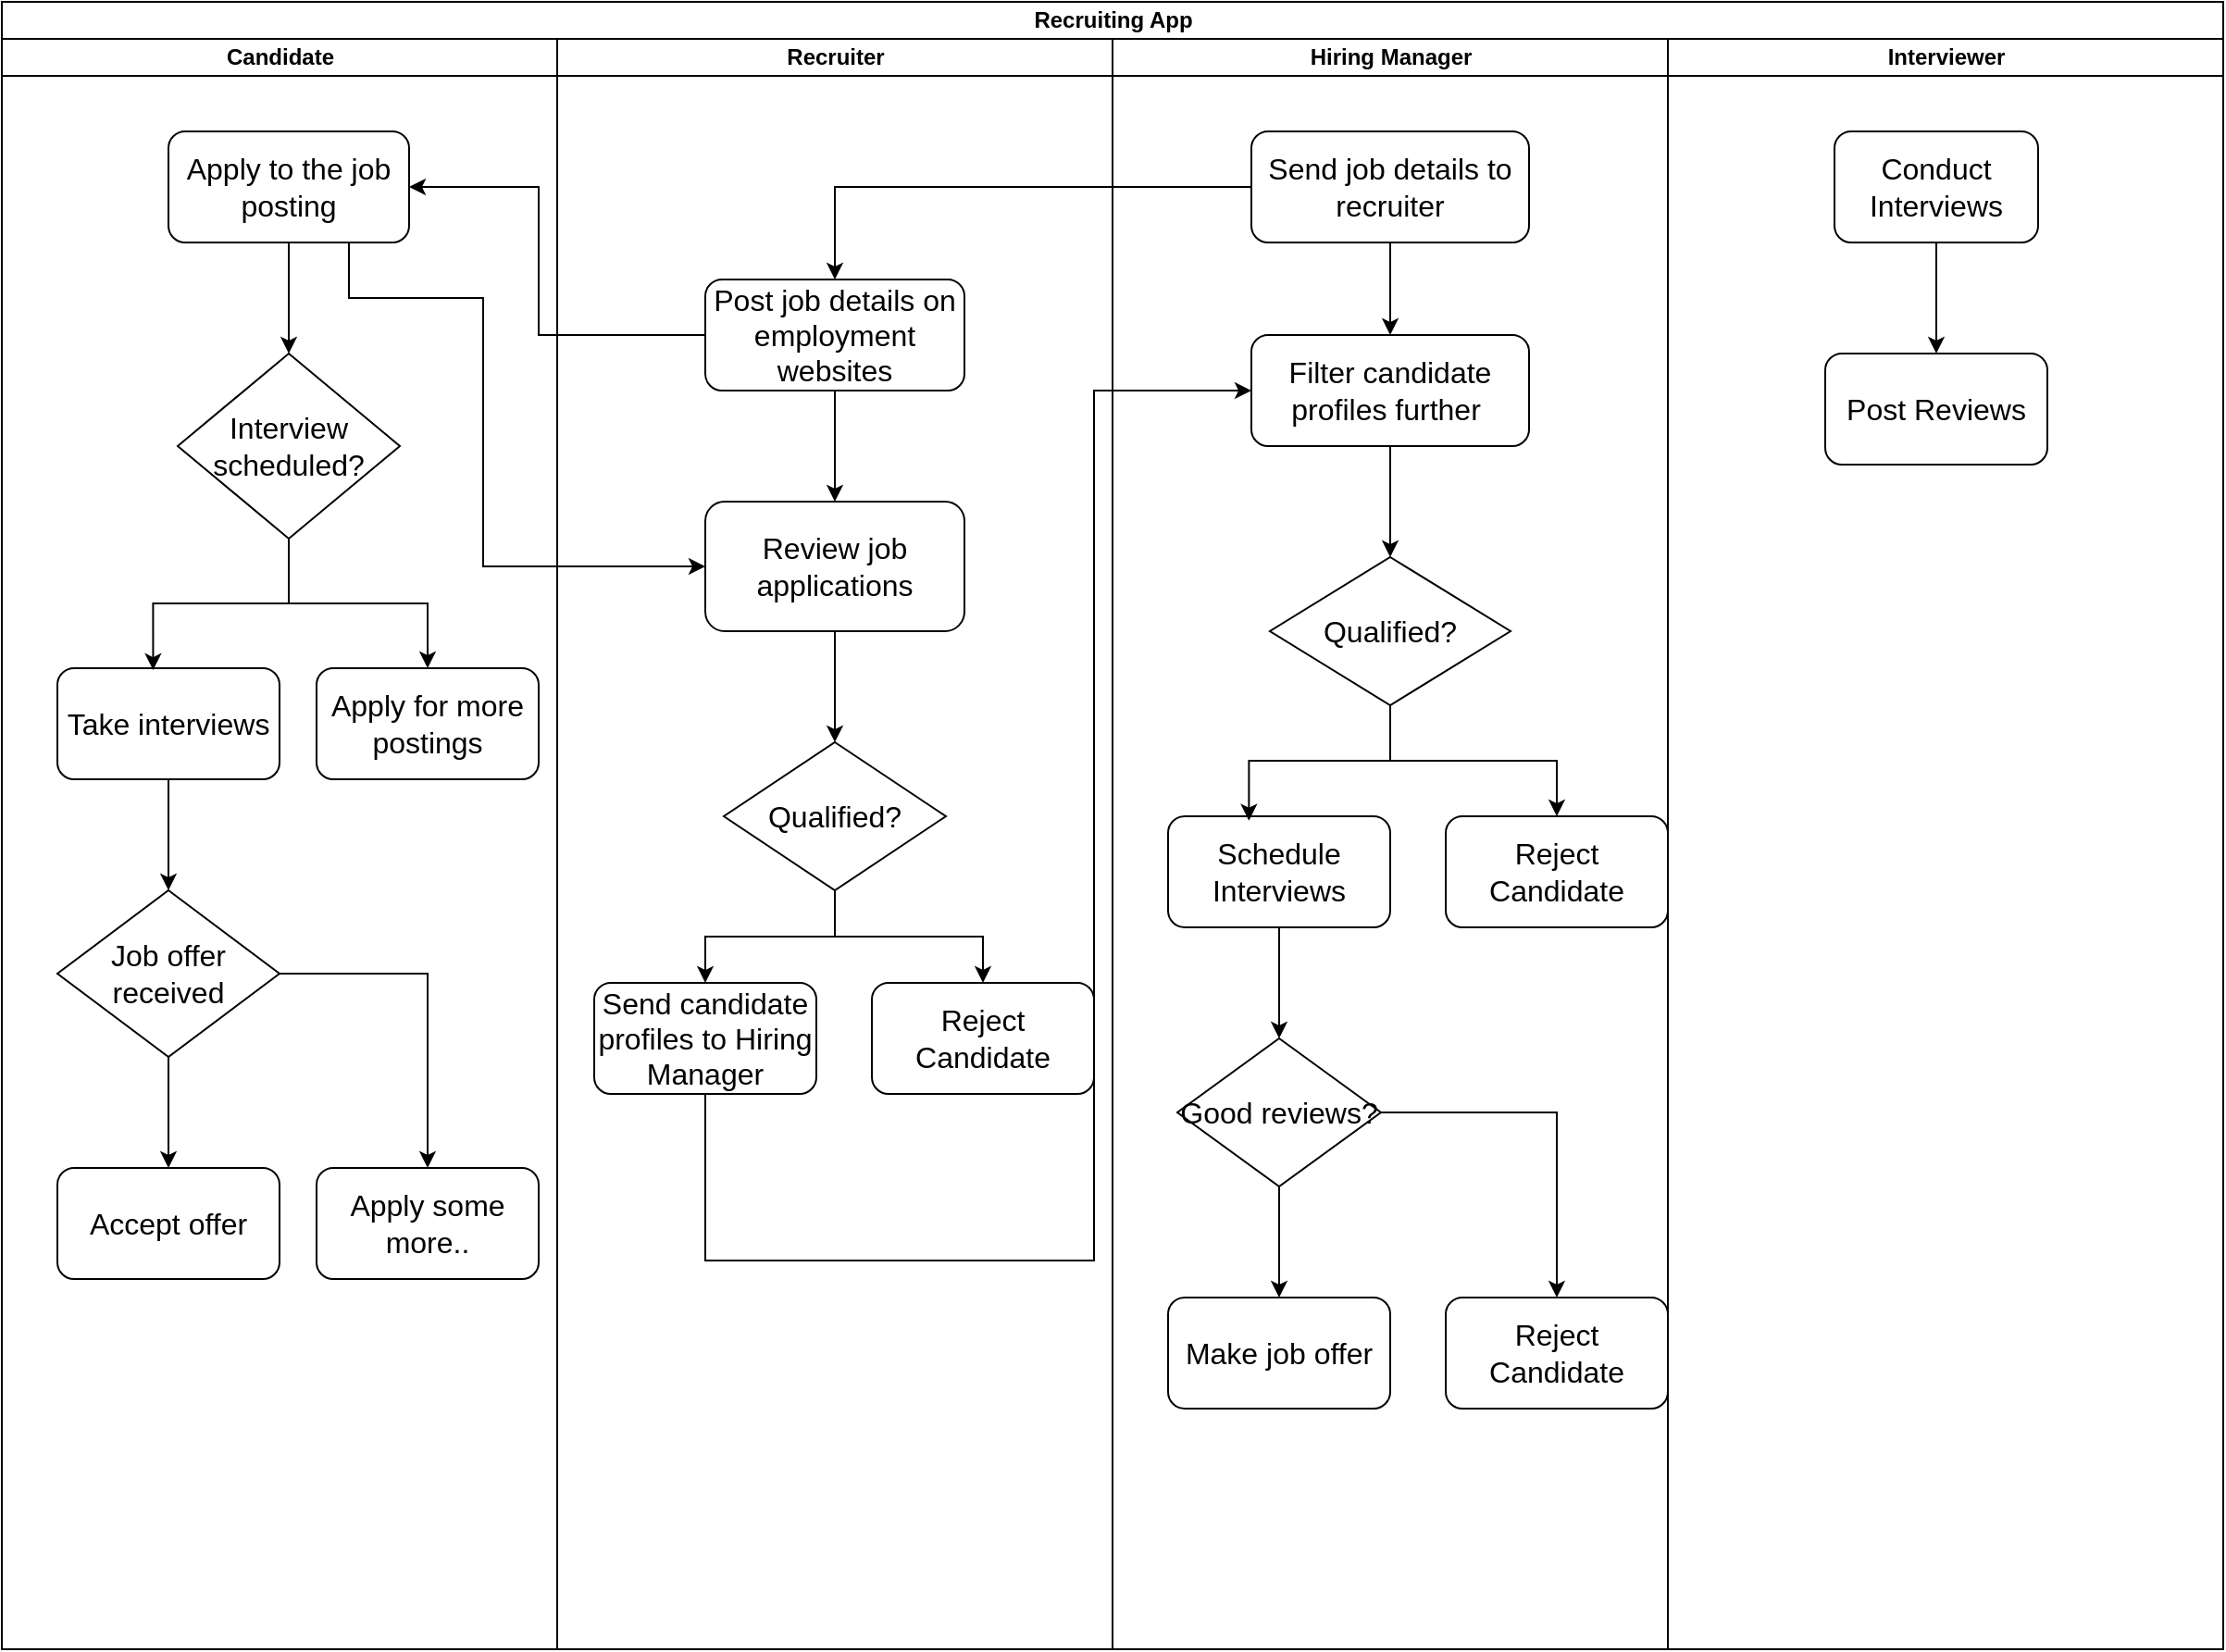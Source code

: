 <mxfile version="24.6.4" type="github">
  <diagram name="Page-1" id="9JSg5hkxb4Jkv8d5Q3OM">
    <mxGraphModel dx="1495" dy="929" grid="1" gridSize="10" guides="1" tooltips="1" connect="1" arrows="1" fold="1" page="1" pageScale="1" pageWidth="850" pageHeight="1100" math="0" shadow="0">
      <root>
        <mxCell id="0" />
        <mxCell id="1" parent="0" />
        <mxCell id="TddfoaQXzV4HAu44nRfr-1" value="Recruiting App" style="swimlane;childLayout=stackLayout;resizeParent=1;resizeParentMax=0;startSize=20;html=1;" vertex="1" parent="1">
          <mxGeometry x="180" y="110" width="1200" height="890" as="geometry" />
        </mxCell>
        <mxCell id="TddfoaQXzV4HAu44nRfr-5" value="Candidate" style="swimlane;startSize=20;html=1;" vertex="1" parent="TddfoaQXzV4HAu44nRfr-1">
          <mxGeometry y="20" width="300" height="870" as="geometry" />
        </mxCell>
        <mxCell id="TddfoaQXzV4HAu44nRfr-42" value="" style="edgeStyle=orthogonalEdgeStyle;rounded=0;orthogonalLoop=1;jettySize=auto;html=1;" edge="1" parent="TddfoaQXzV4HAu44nRfr-5" source="TddfoaQXzV4HAu44nRfr-14" target="TddfoaQXzV4HAu44nRfr-30">
          <mxGeometry relative="1" as="geometry" />
        </mxCell>
        <mxCell id="TddfoaQXzV4HAu44nRfr-14" value="&lt;font size=&quot;3&quot;&gt;Apply to the job posting&lt;/font&gt;" style="rounded=1;whiteSpace=wrap;html=1;" vertex="1" parent="TddfoaQXzV4HAu44nRfr-5">
          <mxGeometry x="90" y="50" width="130" height="60" as="geometry" />
        </mxCell>
        <mxCell id="TddfoaQXzV4HAu44nRfr-44" style="edgeStyle=orthogonalEdgeStyle;rounded=0;orthogonalLoop=1;jettySize=auto;html=1;" edge="1" parent="TddfoaQXzV4HAu44nRfr-5" source="TddfoaQXzV4HAu44nRfr-30" target="TddfoaQXzV4HAu44nRfr-32">
          <mxGeometry relative="1" as="geometry" />
        </mxCell>
        <mxCell id="TddfoaQXzV4HAu44nRfr-30" value="&lt;font size=&quot;3&quot;&gt;Interview scheduled?&lt;/font&gt;" style="rhombus;whiteSpace=wrap;html=1;" vertex="1" parent="TddfoaQXzV4HAu44nRfr-5">
          <mxGeometry x="95" y="170" width="120" height="100" as="geometry" />
        </mxCell>
        <mxCell id="TddfoaQXzV4HAu44nRfr-45" style="edgeStyle=orthogonalEdgeStyle;rounded=0;orthogonalLoop=1;jettySize=auto;html=1;entryX=0.5;entryY=0;entryDx=0;entryDy=0;" edge="1" parent="TddfoaQXzV4HAu44nRfr-5" source="TddfoaQXzV4HAu44nRfr-31" target="TddfoaQXzV4HAu44nRfr-33">
          <mxGeometry relative="1" as="geometry" />
        </mxCell>
        <mxCell id="TddfoaQXzV4HAu44nRfr-31" value="&lt;font size=&quot;3&quot;&gt;Take interviews&lt;/font&gt;" style="rounded=1;whiteSpace=wrap;html=1;" vertex="1" parent="TddfoaQXzV4HAu44nRfr-5">
          <mxGeometry x="30" y="340" width="120" height="60" as="geometry" />
        </mxCell>
        <mxCell id="TddfoaQXzV4HAu44nRfr-32" value="&lt;font size=&quot;3&quot;&gt;Apply for more postings&lt;/font&gt;" style="rounded=1;whiteSpace=wrap;html=1;" vertex="1" parent="TddfoaQXzV4HAu44nRfr-5">
          <mxGeometry x="170" y="340" width="120" height="60" as="geometry" />
        </mxCell>
        <mxCell id="TddfoaQXzV4HAu44nRfr-47" value="" style="edgeStyle=orthogonalEdgeStyle;rounded=0;orthogonalLoop=1;jettySize=auto;html=1;" edge="1" parent="TddfoaQXzV4HAu44nRfr-5" source="TddfoaQXzV4HAu44nRfr-33" target="TddfoaQXzV4HAu44nRfr-34">
          <mxGeometry relative="1" as="geometry" />
        </mxCell>
        <mxCell id="TddfoaQXzV4HAu44nRfr-48" style="edgeStyle=orthogonalEdgeStyle;rounded=0;orthogonalLoop=1;jettySize=auto;html=1;" edge="1" parent="TddfoaQXzV4HAu44nRfr-5" source="TddfoaQXzV4HAu44nRfr-33" target="TddfoaQXzV4HAu44nRfr-35">
          <mxGeometry relative="1" as="geometry" />
        </mxCell>
        <mxCell id="TddfoaQXzV4HAu44nRfr-33" value="&lt;font size=&quot;3&quot;&gt;Job offer received&lt;/font&gt;" style="rhombus;whiteSpace=wrap;html=1;" vertex="1" parent="TddfoaQXzV4HAu44nRfr-5">
          <mxGeometry x="30" y="460" width="120" height="90" as="geometry" />
        </mxCell>
        <mxCell id="TddfoaQXzV4HAu44nRfr-34" value="&lt;font size=&quot;3&quot;&gt;Accept offer&lt;/font&gt;" style="rounded=1;whiteSpace=wrap;html=1;" vertex="1" parent="TddfoaQXzV4HAu44nRfr-5">
          <mxGeometry x="30" y="610" width="120" height="60" as="geometry" />
        </mxCell>
        <mxCell id="TddfoaQXzV4HAu44nRfr-35" value="&lt;font size=&quot;3&quot;&gt;Apply some more..&lt;/font&gt;" style="rounded=1;whiteSpace=wrap;html=1;" vertex="1" parent="TddfoaQXzV4HAu44nRfr-5">
          <mxGeometry x="170" y="610" width="120" height="60" as="geometry" />
        </mxCell>
        <mxCell id="TddfoaQXzV4HAu44nRfr-43" style="edgeStyle=orthogonalEdgeStyle;rounded=0;orthogonalLoop=1;jettySize=auto;html=1;entryX=0.431;entryY=0.017;entryDx=0;entryDy=0;entryPerimeter=0;" edge="1" parent="TddfoaQXzV4HAu44nRfr-5" source="TddfoaQXzV4HAu44nRfr-30" target="TddfoaQXzV4HAu44nRfr-31">
          <mxGeometry relative="1" as="geometry" />
        </mxCell>
        <mxCell id="TddfoaQXzV4HAu44nRfr-2" value="Recruiter" style="swimlane;startSize=20;html=1;" vertex="1" parent="TddfoaQXzV4HAu44nRfr-1">
          <mxGeometry x="300" y="20" width="300" height="870" as="geometry" />
        </mxCell>
        <mxCell id="TddfoaQXzV4HAu44nRfr-37" value="" style="edgeStyle=orthogonalEdgeStyle;rounded=0;orthogonalLoop=1;jettySize=auto;html=1;" edge="1" parent="TddfoaQXzV4HAu44nRfr-2" source="TddfoaQXzV4HAu44nRfr-12" target="TddfoaQXzV4HAu44nRfr-16">
          <mxGeometry relative="1" as="geometry" />
        </mxCell>
        <mxCell id="TddfoaQXzV4HAu44nRfr-12" value="&lt;font size=&quot;3&quot;&gt;Post job details on employment websites&lt;/font&gt;" style="rounded=1;whiteSpace=wrap;html=1;" vertex="1" parent="TddfoaQXzV4HAu44nRfr-2">
          <mxGeometry x="80" y="130" width="140" height="60" as="geometry" />
        </mxCell>
        <mxCell id="TddfoaQXzV4HAu44nRfr-38" value="" style="edgeStyle=orthogonalEdgeStyle;rounded=0;orthogonalLoop=1;jettySize=auto;html=1;" edge="1" parent="TddfoaQXzV4HAu44nRfr-2" source="TddfoaQXzV4HAu44nRfr-16" target="TddfoaQXzV4HAu44nRfr-17">
          <mxGeometry relative="1" as="geometry" />
        </mxCell>
        <mxCell id="TddfoaQXzV4HAu44nRfr-16" value="&lt;font size=&quot;3&quot;&gt;Review job applications&lt;/font&gt;" style="rounded=1;whiteSpace=wrap;html=1;" vertex="1" parent="TddfoaQXzV4HAu44nRfr-2">
          <mxGeometry x="80" y="250" width="140" height="70" as="geometry" />
        </mxCell>
        <mxCell id="TddfoaQXzV4HAu44nRfr-49" style="edgeStyle=orthogonalEdgeStyle;rounded=0;orthogonalLoop=1;jettySize=auto;html=1;entryX=0.5;entryY=0;entryDx=0;entryDy=0;" edge="1" parent="TddfoaQXzV4HAu44nRfr-2" source="TddfoaQXzV4HAu44nRfr-17" target="TddfoaQXzV4HAu44nRfr-22">
          <mxGeometry relative="1" as="geometry" />
        </mxCell>
        <mxCell id="TddfoaQXzV4HAu44nRfr-50" style="edgeStyle=orthogonalEdgeStyle;rounded=0;orthogonalLoop=1;jettySize=auto;html=1;" edge="1" parent="TddfoaQXzV4HAu44nRfr-2" source="TddfoaQXzV4HAu44nRfr-17" target="TddfoaQXzV4HAu44nRfr-23">
          <mxGeometry relative="1" as="geometry" />
        </mxCell>
        <mxCell id="TddfoaQXzV4HAu44nRfr-17" value="&lt;font size=&quot;3&quot;&gt;Qualified?&lt;/font&gt;" style="rhombus;whiteSpace=wrap;html=1;" vertex="1" parent="TddfoaQXzV4HAu44nRfr-2">
          <mxGeometry x="90" y="380" width="120" height="80" as="geometry" />
        </mxCell>
        <mxCell id="TddfoaQXzV4HAu44nRfr-22" value="&lt;font size=&quot;3&quot;&gt;Send candidate profiles to Hiring Manager&lt;/font&gt;" style="rounded=1;whiteSpace=wrap;html=1;" vertex="1" parent="TddfoaQXzV4HAu44nRfr-2">
          <mxGeometry x="20" y="510" width="120" height="60" as="geometry" />
        </mxCell>
        <mxCell id="TddfoaQXzV4HAu44nRfr-23" value="&lt;font size=&quot;3&quot;&gt;Reject Candidate&lt;/font&gt;" style="rounded=1;whiteSpace=wrap;html=1;" vertex="1" parent="TddfoaQXzV4HAu44nRfr-2">
          <mxGeometry x="170" y="510" width="120" height="60" as="geometry" />
        </mxCell>
        <mxCell id="TddfoaQXzV4HAu44nRfr-3" value="Hiring Manager" style="swimlane;startSize=20;html=1;" vertex="1" parent="TddfoaQXzV4HAu44nRfr-1">
          <mxGeometry x="600" y="20" width="300" height="870" as="geometry" />
        </mxCell>
        <mxCell id="TddfoaQXzV4HAu44nRfr-51" style="edgeStyle=orthogonalEdgeStyle;rounded=0;orthogonalLoop=1;jettySize=auto;html=1;exitX=0.5;exitY=1;exitDx=0;exitDy=0;" edge="1" parent="TddfoaQXzV4HAu44nRfr-3" source="TddfoaQXzV4HAu44nRfr-10" target="TddfoaQXzV4HAu44nRfr-18">
          <mxGeometry relative="1" as="geometry" />
        </mxCell>
        <mxCell id="TddfoaQXzV4HAu44nRfr-10" value="&lt;font size=&quot;3&quot;&gt;Send job details to recruiter&lt;/font&gt;" style="rounded=1;whiteSpace=wrap;html=1;" vertex="1" parent="TddfoaQXzV4HAu44nRfr-3">
          <mxGeometry x="75" y="50" width="150" height="60" as="geometry" />
        </mxCell>
        <mxCell id="TddfoaQXzV4HAu44nRfr-52" style="edgeStyle=orthogonalEdgeStyle;rounded=0;orthogonalLoop=1;jettySize=auto;html=1;entryX=0.5;entryY=0;entryDx=0;entryDy=0;" edge="1" parent="TddfoaQXzV4HAu44nRfr-3" source="TddfoaQXzV4HAu44nRfr-18" target="TddfoaQXzV4HAu44nRfr-19">
          <mxGeometry relative="1" as="geometry" />
        </mxCell>
        <mxCell id="TddfoaQXzV4HAu44nRfr-18" value="&lt;font size=&quot;3&quot;&gt;Filter candidate profiles further&amp;nbsp;&lt;/font&gt;" style="rounded=1;whiteSpace=wrap;html=1;" vertex="1" parent="TddfoaQXzV4HAu44nRfr-3">
          <mxGeometry x="75" y="160" width="150" height="60" as="geometry" />
        </mxCell>
        <mxCell id="TddfoaQXzV4HAu44nRfr-54" style="edgeStyle=orthogonalEdgeStyle;rounded=0;orthogonalLoop=1;jettySize=auto;html=1;exitX=0.5;exitY=1;exitDx=0;exitDy=0;" edge="1" parent="TddfoaQXzV4HAu44nRfr-3" source="TddfoaQXzV4HAu44nRfr-19" target="TddfoaQXzV4HAu44nRfr-21">
          <mxGeometry relative="1" as="geometry" />
        </mxCell>
        <mxCell id="TddfoaQXzV4HAu44nRfr-19" value="&lt;font size=&quot;3&quot;&gt;Qualified?&lt;/font&gt;" style="rhombus;whiteSpace=wrap;html=1;" vertex="1" parent="TddfoaQXzV4HAu44nRfr-3">
          <mxGeometry x="85" y="280" width="130" height="80" as="geometry" />
        </mxCell>
        <mxCell id="TddfoaQXzV4HAu44nRfr-55" value="" style="edgeStyle=orthogonalEdgeStyle;rounded=0;orthogonalLoop=1;jettySize=auto;html=1;" edge="1" parent="TddfoaQXzV4HAu44nRfr-3" source="TddfoaQXzV4HAu44nRfr-20" target="TddfoaQXzV4HAu44nRfr-27">
          <mxGeometry relative="1" as="geometry" />
        </mxCell>
        <mxCell id="TddfoaQXzV4HAu44nRfr-20" value="&lt;font size=&quot;3&quot;&gt;Schedule Interviews&lt;/font&gt;" style="rounded=1;whiteSpace=wrap;html=1;" vertex="1" parent="TddfoaQXzV4HAu44nRfr-3">
          <mxGeometry x="30" y="420" width="120" height="60" as="geometry" />
        </mxCell>
        <mxCell id="TddfoaQXzV4HAu44nRfr-21" value="&lt;font size=&quot;3&quot;&gt;Reject Candidate&lt;/font&gt;" style="rounded=1;whiteSpace=wrap;html=1;" vertex="1" parent="TddfoaQXzV4HAu44nRfr-3">
          <mxGeometry x="180" y="420" width="120" height="60" as="geometry" />
        </mxCell>
        <mxCell id="TddfoaQXzV4HAu44nRfr-56" value="" style="edgeStyle=orthogonalEdgeStyle;rounded=0;orthogonalLoop=1;jettySize=auto;html=1;" edge="1" parent="TddfoaQXzV4HAu44nRfr-3" source="TddfoaQXzV4HAu44nRfr-27" target="TddfoaQXzV4HAu44nRfr-28">
          <mxGeometry relative="1" as="geometry" />
        </mxCell>
        <mxCell id="TddfoaQXzV4HAu44nRfr-57" style="edgeStyle=orthogonalEdgeStyle;rounded=0;orthogonalLoop=1;jettySize=auto;html=1;entryX=0.5;entryY=0;entryDx=0;entryDy=0;" edge="1" parent="TddfoaQXzV4HAu44nRfr-3" source="TddfoaQXzV4HAu44nRfr-27" target="TddfoaQXzV4HAu44nRfr-29">
          <mxGeometry relative="1" as="geometry" />
        </mxCell>
        <mxCell id="TddfoaQXzV4HAu44nRfr-27" value="&lt;font size=&quot;3&quot;&gt;Good reviews?&lt;/font&gt;" style="rhombus;whiteSpace=wrap;html=1;" vertex="1" parent="TddfoaQXzV4HAu44nRfr-3">
          <mxGeometry x="35" y="540" width="110" height="80" as="geometry" />
        </mxCell>
        <mxCell id="TddfoaQXzV4HAu44nRfr-28" value="&lt;font size=&quot;3&quot;&gt;Make job offer&lt;/font&gt;" style="rounded=1;whiteSpace=wrap;html=1;" vertex="1" parent="TddfoaQXzV4HAu44nRfr-3">
          <mxGeometry x="30" y="680" width="120" height="60" as="geometry" />
        </mxCell>
        <mxCell id="TddfoaQXzV4HAu44nRfr-29" value="&lt;font size=&quot;3&quot;&gt;Reject Candidate&lt;/font&gt;" style="rounded=1;whiteSpace=wrap;html=1;" vertex="1" parent="TddfoaQXzV4HAu44nRfr-3">
          <mxGeometry x="180" y="680" width="120" height="60" as="geometry" />
        </mxCell>
        <mxCell id="TddfoaQXzV4HAu44nRfr-53" style="edgeStyle=orthogonalEdgeStyle;rounded=0;orthogonalLoop=1;jettySize=auto;html=1;exitX=0.5;exitY=1;exitDx=0;exitDy=0;entryX=0.364;entryY=0.039;entryDx=0;entryDy=0;entryPerimeter=0;" edge="1" parent="TddfoaQXzV4HAu44nRfr-3" source="TddfoaQXzV4HAu44nRfr-19" target="TddfoaQXzV4HAu44nRfr-20">
          <mxGeometry relative="1" as="geometry" />
        </mxCell>
        <mxCell id="TddfoaQXzV4HAu44nRfr-4" value="Interviewer" style="swimlane;startSize=20;html=1;" vertex="1" parent="TddfoaQXzV4HAu44nRfr-1">
          <mxGeometry x="900" y="20" width="300" height="870" as="geometry" />
        </mxCell>
        <mxCell id="TddfoaQXzV4HAu44nRfr-58" value="" style="edgeStyle=orthogonalEdgeStyle;rounded=0;orthogonalLoop=1;jettySize=auto;html=1;" edge="1" parent="TddfoaQXzV4HAu44nRfr-4" source="TddfoaQXzV4HAu44nRfr-24" target="TddfoaQXzV4HAu44nRfr-25">
          <mxGeometry relative="1" as="geometry" />
        </mxCell>
        <mxCell id="TddfoaQXzV4HAu44nRfr-24" value="&lt;font size=&quot;3&quot;&gt;Conduct Interviews&lt;/font&gt;" style="rounded=1;whiteSpace=wrap;html=1;" vertex="1" parent="TddfoaQXzV4HAu44nRfr-4">
          <mxGeometry x="90" y="50" width="110" height="60" as="geometry" />
        </mxCell>
        <mxCell id="TddfoaQXzV4HAu44nRfr-25" value="&lt;font size=&quot;3&quot;&gt;Post Reviews&lt;/font&gt;" style="rounded=1;whiteSpace=wrap;html=1;" vertex="1" parent="TddfoaQXzV4HAu44nRfr-4">
          <mxGeometry x="85" y="170" width="120" height="60" as="geometry" />
        </mxCell>
        <mxCell id="TddfoaQXzV4HAu44nRfr-59" style="edgeStyle=orthogonalEdgeStyle;rounded=0;orthogonalLoop=1;jettySize=auto;html=1;exitX=0;exitY=0.5;exitDx=0;exitDy=0;" edge="1" parent="TddfoaQXzV4HAu44nRfr-1" source="TddfoaQXzV4HAu44nRfr-10" target="TddfoaQXzV4HAu44nRfr-12">
          <mxGeometry relative="1" as="geometry" />
        </mxCell>
        <mxCell id="TddfoaQXzV4HAu44nRfr-60" style="edgeStyle=orthogonalEdgeStyle;rounded=0;orthogonalLoop=1;jettySize=auto;html=1;entryX=1;entryY=0.5;entryDx=0;entryDy=0;exitX=0;exitY=0.5;exitDx=0;exitDy=0;" edge="1" parent="TddfoaQXzV4HAu44nRfr-1" source="TddfoaQXzV4HAu44nRfr-12" target="TddfoaQXzV4HAu44nRfr-14">
          <mxGeometry relative="1" as="geometry">
            <mxPoint x="370" y="180.067" as="sourcePoint" />
            <mxPoint x="210" y="100" as="targetPoint" />
            <Array as="points">
              <mxPoint x="290" y="180" />
              <mxPoint x="290" y="100" />
            </Array>
          </mxGeometry>
        </mxCell>
        <mxCell id="TddfoaQXzV4HAu44nRfr-62" style="edgeStyle=orthogonalEdgeStyle;rounded=0;orthogonalLoop=1;jettySize=auto;html=1;exitX=0.75;exitY=1;exitDx=0;exitDy=0;entryX=0;entryY=0.5;entryDx=0;entryDy=0;" edge="1" parent="TddfoaQXzV4HAu44nRfr-1" source="TddfoaQXzV4HAu44nRfr-14" target="TddfoaQXzV4HAu44nRfr-16">
          <mxGeometry relative="1" as="geometry">
            <Array as="points">
              <mxPoint x="188" y="160" />
              <mxPoint x="260" y="160" />
              <mxPoint x="260" y="305" />
            </Array>
          </mxGeometry>
        </mxCell>
        <mxCell id="TddfoaQXzV4HAu44nRfr-64" style="edgeStyle=orthogonalEdgeStyle;rounded=0;orthogonalLoop=1;jettySize=auto;html=1;entryX=0;entryY=0.5;entryDx=0;entryDy=0;" edge="1" parent="TddfoaQXzV4HAu44nRfr-1" source="TddfoaQXzV4HAu44nRfr-22" target="TddfoaQXzV4HAu44nRfr-18">
          <mxGeometry relative="1" as="geometry">
            <Array as="points">
              <mxPoint x="380" y="680" />
              <mxPoint x="590" y="680" />
              <mxPoint x="590" y="210" />
            </Array>
          </mxGeometry>
        </mxCell>
      </root>
    </mxGraphModel>
  </diagram>
</mxfile>
